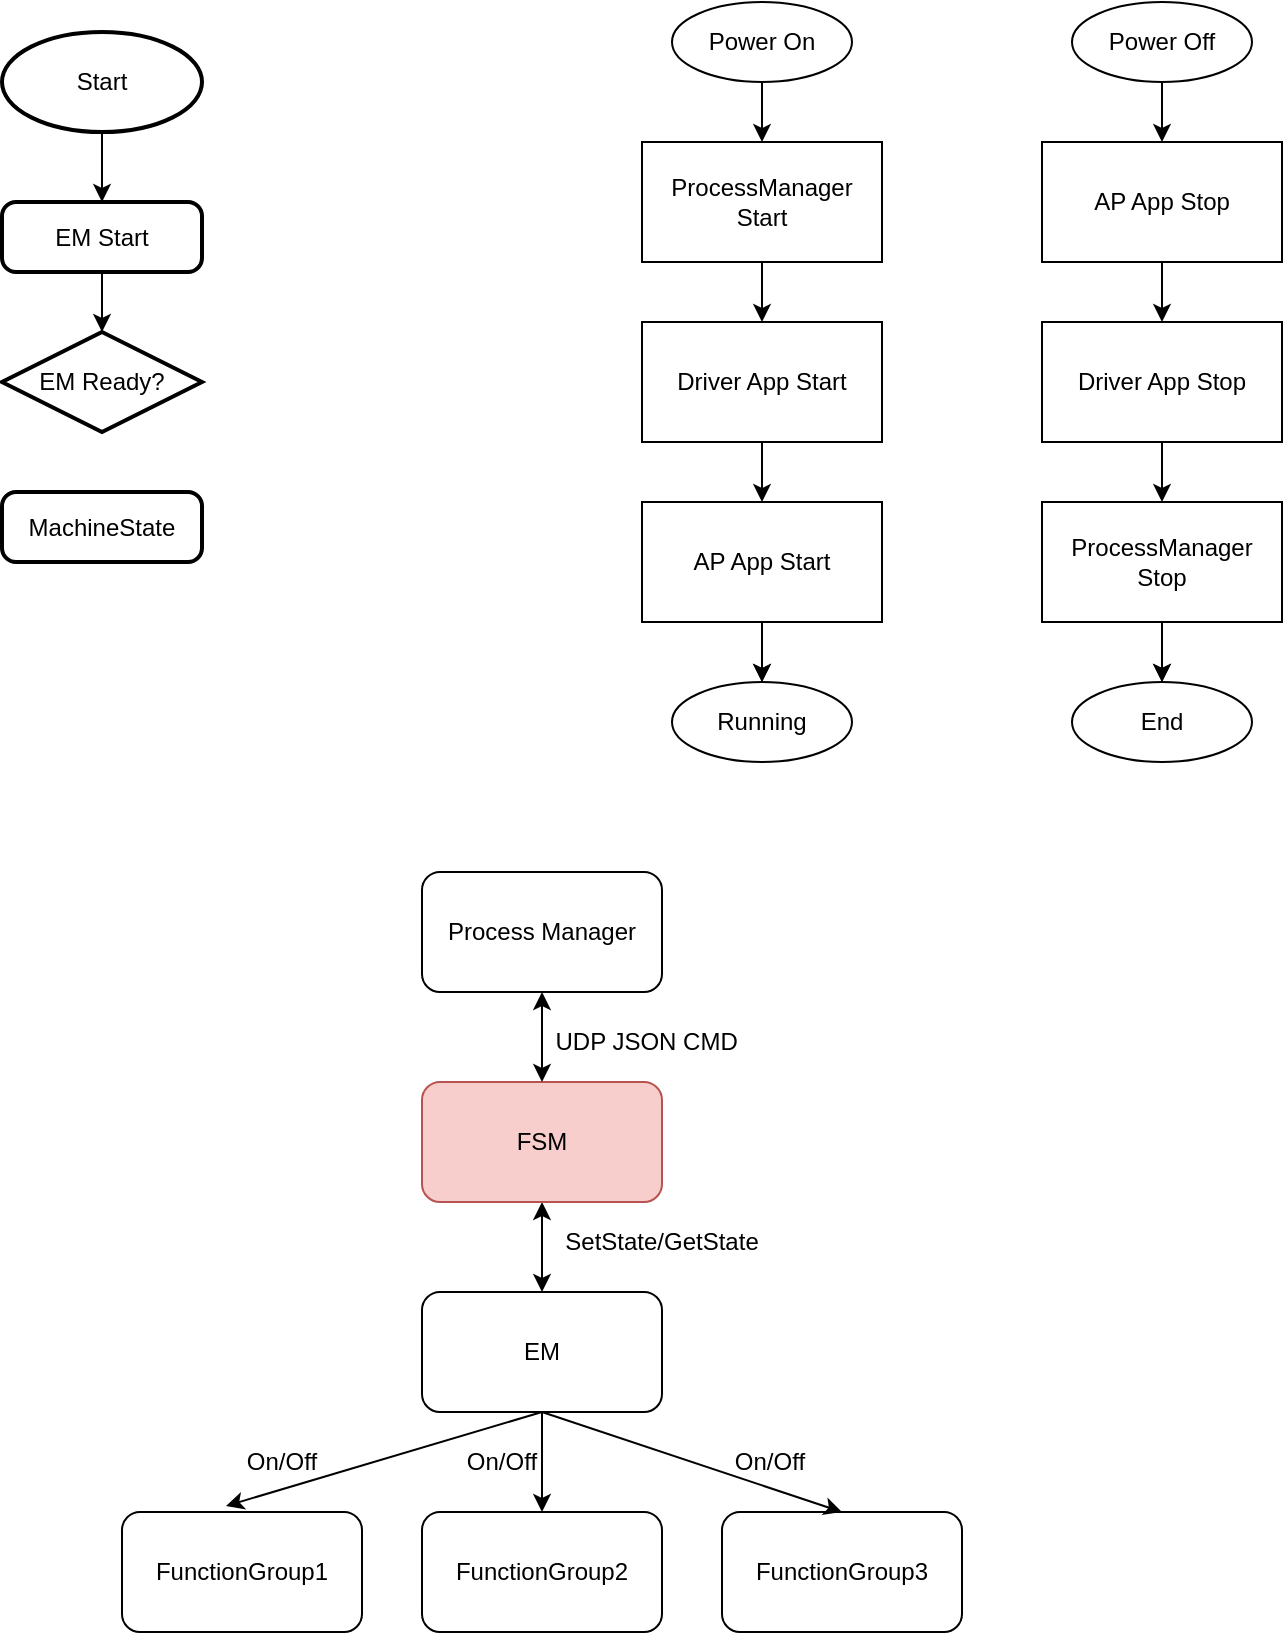 <mxfile version="21.5.0" type="github" pages="3">
  <diagram id="C5RBs43oDa-KdzZeNtuy" name="EM">
    <mxGraphModel dx="1252" dy="861" grid="1" gridSize="10" guides="1" tooltips="1" connect="1" arrows="1" fold="1" page="1" pageScale="1" pageWidth="827" pageHeight="1169" math="0" shadow="0">
      <root>
        <mxCell id="WIyWlLk6GJQsqaUBKTNV-0" />
        <mxCell id="WIyWlLk6GJQsqaUBKTNV-1" parent="WIyWlLk6GJQsqaUBKTNV-0" />
        <mxCell id="A__8rpoOTPyaU1sWIA0t-6" style="edgeStyle=orthogonalEdgeStyle;rounded=0;orthogonalLoop=1;jettySize=auto;html=1;entryX=0.5;entryY=0;entryDx=0;entryDy=0;" parent="WIyWlLk6GJQsqaUBKTNV-1" source="A__8rpoOTPyaU1sWIA0t-7" target="A__8rpoOTPyaU1sWIA0t-9" edge="1">
          <mxGeometry relative="1" as="geometry" />
        </mxCell>
        <mxCell id="A__8rpoOTPyaU1sWIA0t-7" value="Start" style="strokeWidth=2;html=1;shape=mxgraph.flowchart.start_1;whiteSpace=wrap;" parent="WIyWlLk6GJQsqaUBKTNV-1" vertex="1">
          <mxGeometry x="30" y="60" width="100" height="50" as="geometry" />
        </mxCell>
        <mxCell id="A__8rpoOTPyaU1sWIA0t-8" style="edgeStyle=orthogonalEdgeStyle;rounded=0;orthogonalLoop=1;jettySize=auto;html=1;entryX=0.5;entryY=0;entryDx=0;entryDy=0;entryPerimeter=0;" parent="WIyWlLk6GJQsqaUBKTNV-1" source="A__8rpoOTPyaU1sWIA0t-9" target="A__8rpoOTPyaU1sWIA0t-10" edge="1">
          <mxGeometry relative="1" as="geometry" />
        </mxCell>
        <mxCell id="A__8rpoOTPyaU1sWIA0t-9" value="EM Start" style="rounded=1;whiteSpace=wrap;html=1;absoluteArcSize=1;arcSize=14;strokeWidth=2;" parent="WIyWlLk6GJQsqaUBKTNV-1" vertex="1">
          <mxGeometry x="30" y="145" width="100" height="35" as="geometry" />
        </mxCell>
        <mxCell id="A__8rpoOTPyaU1sWIA0t-10" value="EM Ready?" style="strokeWidth=2;html=1;shape=mxgraph.flowchart.decision;whiteSpace=wrap;" parent="WIyWlLk6GJQsqaUBKTNV-1" vertex="1">
          <mxGeometry x="30" y="210" width="100" height="50" as="geometry" />
        </mxCell>
        <mxCell id="A__8rpoOTPyaU1sWIA0t-11" value="MachineState" style="rounded=1;whiteSpace=wrap;html=1;absoluteArcSize=1;arcSize=14;strokeWidth=2;" parent="WIyWlLk6GJQsqaUBKTNV-1" vertex="1">
          <mxGeometry x="30" y="290" width="100" height="35" as="geometry" />
        </mxCell>
        <mxCell id="IVotyUjNvPKSesF3M68r-6" value="" style="edgeStyle=orthogonalEdgeStyle;rounded=0;orthogonalLoop=1;jettySize=auto;html=1;" parent="WIyWlLk6GJQsqaUBKTNV-1" source="IVotyUjNvPKSesF3M68r-0" target="IVotyUjNvPKSesF3M68r-2" edge="1">
          <mxGeometry relative="1" as="geometry" />
        </mxCell>
        <mxCell id="IVotyUjNvPKSesF3M68r-0" value="Power On" style="ellipse;whiteSpace=wrap;html=1;" parent="WIyWlLk6GJQsqaUBKTNV-1" vertex="1">
          <mxGeometry x="365" y="45" width="90" height="40" as="geometry" />
        </mxCell>
        <mxCell id="IVotyUjNvPKSesF3M68r-7" value="" style="edgeStyle=orthogonalEdgeStyle;rounded=0;orthogonalLoop=1;jettySize=auto;html=1;" parent="WIyWlLk6GJQsqaUBKTNV-1" source="IVotyUjNvPKSesF3M68r-2" target="IVotyUjNvPKSesF3M68r-3" edge="1">
          <mxGeometry relative="1" as="geometry" />
        </mxCell>
        <mxCell id="IVotyUjNvPKSesF3M68r-2" value="ProcessManager Start" style="rounded=0;whiteSpace=wrap;html=1;" parent="WIyWlLk6GJQsqaUBKTNV-1" vertex="1">
          <mxGeometry x="350" y="115" width="120" height="60" as="geometry" />
        </mxCell>
        <mxCell id="IVotyUjNvPKSesF3M68r-8" value="" style="edgeStyle=orthogonalEdgeStyle;rounded=0;orthogonalLoop=1;jettySize=auto;html=1;" parent="WIyWlLk6GJQsqaUBKTNV-1" source="IVotyUjNvPKSesF3M68r-3" target="IVotyUjNvPKSesF3M68r-4" edge="1">
          <mxGeometry relative="1" as="geometry" />
        </mxCell>
        <mxCell id="IVotyUjNvPKSesF3M68r-3" value="Driver App Start" style="rounded=0;whiteSpace=wrap;html=1;" parent="WIyWlLk6GJQsqaUBKTNV-1" vertex="1">
          <mxGeometry x="350" y="205" width="120" height="60" as="geometry" />
        </mxCell>
        <mxCell id="IVotyUjNvPKSesF3M68r-12" value="" style="edgeStyle=orthogonalEdgeStyle;rounded=0;orthogonalLoop=1;jettySize=auto;html=1;" parent="WIyWlLk6GJQsqaUBKTNV-1" source="IVotyUjNvPKSesF3M68r-4" target="IVotyUjNvPKSesF3M68r-11" edge="1">
          <mxGeometry relative="1" as="geometry" />
        </mxCell>
        <mxCell id="IVotyUjNvPKSesF3M68r-13" value="" style="edgeStyle=orthogonalEdgeStyle;rounded=0;orthogonalLoop=1;jettySize=auto;html=1;" parent="WIyWlLk6GJQsqaUBKTNV-1" source="IVotyUjNvPKSesF3M68r-4" target="IVotyUjNvPKSesF3M68r-11" edge="1">
          <mxGeometry relative="1" as="geometry" />
        </mxCell>
        <mxCell id="IVotyUjNvPKSesF3M68r-4" value="AP App Start" style="rounded=0;whiteSpace=wrap;html=1;" parent="WIyWlLk6GJQsqaUBKTNV-1" vertex="1">
          <mxGeometry x="350" y="295" width="120" height="60" as="geometry" />
        </mxCell>
        <mxCell id="IVotyUjNvPKSesF3M68r-11" value="Running" style="ellipse;whiteSpace=wrap;html=1;" parent="WIyWlLk6GJQsqaUBKTNV-1" vertex="1">
          <mxGeometry x="365" y="385" width="90" height="40" as="geometry" />
        </mxCell>
        <mxCell id="IVotyUjNvPKSesF3M68r-16" value="" style="edgeStyle=orthogonalEdgeStyle;rounded=0;orthogonalLoop=1;jettySize=auto;html=1;" parent="WIyWlLk6GJQsqaUBKTNV-1" source="IVotyUjNvPKSesF3M68r-17" target="IVotyUjNvPKSesF3M68r-19" edge="1">
          <mxGeometry relative="1" as="geometry" />
        </mxCell>
        <mxCell id="IVotyUjNvPKSesF3M68r-17" value="Power Off" style="ellipse;whiteSpace=wrap;html=1;" parent="WIyWlLk6GJQsqaUBKTNV-1" vertex="1">
          <mxGeometry x="565" y="45" width="90" height="40" as="geometry" />
        </mxCell>
        <mxCell id="IVotyUjNvPKSesF3M68r-18" value="" style="edgeStyle=orthogonalEdgeStyle;rounded=0;orthogonalLoop=1;jettySize=auto;html=1;" parent="WIyWlLk6GJQsqaUBKTNV-1" source="IVotyUjNvPKSesF3M68r-19" target="IVotyUjNvPKSesF3M68r-21" edge="1">
          <mxGeometry relative="1" as="geometry" />
        </mxCell>
        <mxCell id="IVotyUjNvPKSesF3M68r-19" value="AP App Stop" style="rounded=0;whiteSpace=wrap;html=1;" parent="WIyWlLk6GJQsqaUBKTNV-1" vertex="1">
          <mxGeometry x="550" y="115" width="120" height="60" as="geometry" />
        </mxCell>
        <mxCell id="IVotyUjNvPKSesF3M68r-20" value="" style="edgeStyle=orthogonalEdgeStyle;rounded=0;orthogonalLoop=1;jettySize=auto;html=1;" parent="WIyWlLk6GJQsqaUBKTNV-1" source="IVotyUjNvPKSesF3M68r-21" target="IVotyUjNvPKSesF3M68r-24" edge="1">
          <mxGeometry relative="1" as="geometry" />
        </mxCell>
        <mxCell id="IVotyUjNvPKSesF3M68r-21" value="Driver App Stop" style="rounded=0;whiteSpace=wrap;html=1;" parent="WIyWlLk6GJQsqaUBKTNV-1" vertex="1">
          <mxGeometry x="550" y="205" width="120" height="60" as="geometry" />
        </mxCell>
        <mxCell id="IVotyUjNvPKSesF3M68r-22" value="" style="edgeStyle=orthogonalEdgeStyle;rounded=0;orthogonalLoop=1;jettySize=auto;html=1;" parent="WIyWlLk6GJQsqaUBKTNV-1" source="IVotyUjNvPKSesF3M68r-24" target="IVotyUjNvPKSesF3M68r-25" edge="1">
          <mxGeometry relative="1" as="geometry" />
        </mxCell>
        <mxCell id="IVotyUjNvPKSesF3M68r-23" value="" style="edgeStyle=orthogonalEdgeStyle;rounded=0;orthogonalLoop=1;jettySize=auto;html=1;" parent="WIyWlLk6GJQsqaUBKTNV-1" source="IVotyUjNvPKSesF3M68r-24" target="IVotyUjNvPKSesF3M68r-25" edge="1">
          <mxGeometry relative="1" as="geometry" />
        </mxCell>
        <mxCell id="IVotyUjNvPKSesF3M68r-24" value="ProcessManager Stop" style="rounded=0;whiteSpace=wrap;html=1;" parent="WIyWlLk6GJQsqaUBKTNV-1" vertex="1">
          <mxGeometry x="550" y="295" width="120" height="60" as="geometry" />
        </mxCell>
        <mxCell id="IVotyUjNvPKSesF3M68r-25" value="End" style="ellipse;whiteSpace=wrap;html=1;" parent="WIyWlLk6GJQsqaUBKTNV-1" vertex="1">
          <mxGeometry x="565" y="385" width="90" height="40" as="geometry" />
        </mxCell>
        <mxCell id="IVotyUjNvPKSesF3M68r-33" value="" style="edgeStyle=orthogonalEdgeStyle;rounded=0;orthogonalLoop=1;jettySize=auto;html=1;startArrow=classic;startFill=1;" parent="WIyWlLk6GJQsqaUBKTNV-1" source="IVotyUjNvPKSesF3M68r-26" target="IVotyUjNvPKSesF3M68r-29" edge="1">
          <mxGeometry relative="1" as="geometry" />
        </mxCell>
        <mxCell id="IVotyUjNvPKSesF3M68r-26" value="FSM" style="rounded=1;whiteSpace=wrap;html=1;fillColor=#f8cecc;strokeColor=#b85450;" parent="WIyWlLk6GJQsqaUBKTNV-1" vertex="1">
          <mxGeometry x="240" y="585" width="120" height="60" as="geometry" />
        </mxCell>
        <mxCell id="IVotyUjNvPKSesF3M68r-27" value="FunctionGroup1" style="rounded=1;whiteSpace=wrap;html=1;" parent="WIyWlLk6GJQsqaUBKTNV-1" vertex="1">
          <mxGeometry x="90" y="800" width="120" height="60" as="geometry" />
        </mxCell>
        <mxCell id="IVotyUjNvPKSesF3M68r-32" value="" style="edgeStyle=orthogonalEdgeStyle;rounded=0;orthogonalLoop=1;jettySize=auto;html=1;startArrow=classic;startFill=1;" parent="WIyWlLk6GJQsqaUBKTNV-1" source="IVotyUjNvPKSesF3M68r-28" target="IVotyUjNvPKSesF3M68r-26" edge="1">
          <mxGeometry relative="1" as="geometry" />
        </mxCell>
        <mxCell id="IVotyUjNvPKSesF3M68r-28" value="Process Manager" style="rounded=1;whiteSpace=wrap;html=1;" parent="WIyWlLk6GJQsqaUBKTNV-1" vertex="1">
          <mxGeometry x="240" y="480" width="120" height="60" as="geometry" />
        </mxCell>
        <mxCell id="IVotyUjNvPKSesF3M68r-34" value="" style="edgeStyle=orthogonalEdgeStyle;rounded=0;orthogonalLoop=1;jettySize=auto;html=1;" parent="WIyWlLk6GJQsqaUBKTNV-1" source="IVotyUjNvPKSesF3M68r-29" target="IVotyUjNvPKSesF3M68r-30" edge="1">
          <mxGeometry relative="1" as="geometry" />
        </mxCell>
        <mxCell id="IVotyUjNvPKSesF3M68r-29" value="EM" style="rounded=1;whiteSpace=wrap;html=1;" parent="WIyWlLk6GJQsqaUBKTNV-1" vertex="1">
          <mxGeometry x="240" y="690" width="120" height="60" as="geometry" />
        </mxCell>
        <mxCell id="IVotyUjNvPKSesF3M68r-30" value="FunctionGroup2" style="rounded=1;whiteSpace=wrap;html=1;" parent="WIyWlLk6GJQsqaUBKTNV-1" vertex="1">
          <mxGeometry x="240" y="800" width="120" height="60" as="geometry" />
        </mxCell>
        <mxCell id="IVotyUjNvPKSesF3M68r-31" value="FunctionGroup3" style="rounded=1;whiteSpace=wrap;html=1;" parent="WIyWlLk6GJQsqaUBKTNV-1" vertex="1">
          <mxGeometry x="390" y="800" width="120" height="60" as="geometry" />
        </mxCell>
        <mxCell id="IVotyUjNvPKSesF3M68r-35" value="" style="endArrow=classic;html=1;rounded=0;exitX=0.5;exitY=1;exitDx=0;exitDy=0;entryX=0.5;entryY=0;entryDx=0;entryDy=0;" parent="WIyWlLk6GJQsqaUBKTNV-1" source="IVotyUjNvPKSesF3M68r-29" target="IVotyUjNvPKSesF3M68r-31" edge="1">
          <mxGeometry width="50" height="50" relative="1" as="geometry">
            <mxPoint x="390" y="820" as="sourcePoint" />
            <mxPoint x="440" y="770" as="targetPoint" />
          </mxGeometry>
        </mxCell>
        <mxCell id="IVotyUjNvPKSesF3M68r-36" value="" style="endArrow=classic;html=1;rounded=0;exitX=0.5;exitY=1;exitDx=0;exitDy=0;entryX=0.433;entryY=-0.05;entryDx=0;entryDy=0;entryPerimeter=0;" parent="WIyWlLk6GJQsqaUBKTNV-1" source="IVotyUjNvPKSesF3M68r-29" target="IVotyUjNvPKSesF3M68r-27" edge="1">
          <mxGeometry width="50" height="50" relative="1" as="geometry">
            <mxPoint x="390" y="820" as="sourcePoint" />
            <mxPoint x="440" y="770" as="targetPoint" />
          </mxGeometry>
        </mxCell>
        <mxCell id="IVotyUjNvPKSesF3M68r-38" value="SetState/GetState" style="text;html=1;strokeColor=none;fillColor=none;align=center;verticalAlign=middle;whiteSpace=wrap;rounded=0;" parent="WIyWlLk6GJQsqaUBKTNV-1" vertex="1">
          <mxGeometry x="330" y="650" width="60" height="30" as="geometry" />
        </mxCell>
        <mxCell id="IVotyUjNvPKSesF3M68r-39" value="UDP JSON CMD&amp;nbsp;" style="text;html=1;strokeColor=none;fillColor=none;align=center;verticalAlign=middle;whiteSpace=wrap;rounded=0;" parent="WIyWlLk6GJQsqaUBKTNV-1" vertex="1">
          <mxGeometry x="299" y="550" width="110" height="30" as="geometry" />
        </mxCell>
        <mxCell id="IVotyUjNvPKSesF3M68r-40" value="On/Off" style="text;html=1;strokeColor=none;fillColor=none;align=center;verticalAlign=middle;whiteSpace=wrap;rounded=0;" parent="WIyWlLk6GJQsqaUBKTNV-1" vertex="1">
          <mxGeometry x="384" y="760" width="60" height="30" as="geometry" />
        </mxCell>
        <mxCell id="IVotyUjNvPKSesF3M68r-43" value="On/Off" style="text;html=1;strokeColor=none;fillColor=none;align=center;verticalAlign=middle;whiteSpace=wrap;rounded=0;" parent="WIyWlLk6GJQsqaUBKTNV-1" vertex="1">
          <mxGeometry x="250" y="760" width="60" height="30" as="geometry" />
        </mxCell>
        <mxCell id="IVotyUjNvPKSesF3M68r-44" value="On/Off" style="text;html=1;strokeColor=none;fillColor=none;align=center;verticalAlign=middle;whiteSpace=wrap;rounded=0;" parent="WIyWlLk6GJQsqaUBKTNV-1" vertex="1">
          <mxGeometry x="140" y="760" width="60" height="30" as="geometry" />
        </mxCell>
      </root>
    </mxGraphModel>
  </diagram>
  <diagram id="d0zWDj6BicbdPUeeqikr" name="Page-2">
    <mxGraphModel dx="1422" dy="794" grid="1" gridSize="10" guides="1" tooltips="1" connect="1" arrows="1" fold="1" page="1" pageScale="1" pageWidth="827" pageHeight="1169" math="0" shadow="0">
      <root>
        <mxCell id="nzSEOdF4jOf0fmbuoUVZ-0" />
        <mxCell id="nzSEOdF4jOf0fmbuoUVZ-1" parent="nzSEOdF4jOf0fmbuoUVZ-0" />
        <mxCell id="QW3zOGScD2DFvniueVcg-14" value="Test Device" style="rounded=1;whiteSpace=wrap;html=1;dashed=1;verticalAlign=bottom;" parent="nzSEOdF4jOf0fmbuoUVZ-1" vertex="1">
          <mxGeometry x="230" y="1003" width="360" height="110" as="geometry" />
        </mxCell>
        <mxCell id="nzSEOdF4jOf0fmbuoUVZ-6" value="" style="rounded=0;whiteSpace=wrap;html=1;dashed=1;" parent="nzSEOdF4jOf0fmbuoUVZ-1" vertex="1">
          <mxGeometry x="259" y="260" width="310" height="200" as="geometry" />
        </mxCell>
        <mxCell id="nzSEOdF4jOf0fmbuoUVZ-2" value="Dlt-viewer" style="rounded=1;whiteSpace=wrap;html=1;fillColor=#dae8fc;strokeColor=#6c8ebf;" parent="nzSEOdF4jOf0fmbuoUVZ-1" vertex="1">
          <mxGeometry x="350" y="380" width="120" height="60" as="geometry" />
        </mxCell>
        <mxCell id="nzSEOdF4jOf0fmbuoUVZ-4" value="Addon&lt;br&gt;系统信息" style="rounded=1;whiteSpace=wrap;html=1;fillColor=#f5f5f5;fontColor=#333333;strokeColor=#666666;" parent="nzSEOdF4jOf0fmbuoUVZ-1" vertex="1">
          <mxGeometry x="294" y="290" width="120" height="60" as="geometry" />
        </mxCell>
        <mxCell id="nzSEOdF4jOf0fmbuoUVZ-5" value="Daemon" style="rounded=1;whiteSpace=wrap;html=1;fillColor=#d5e8d4;strokeColor=#82b366;" parent="nzSEOdF4jOf0fmbuoUVZ-1" vertex="1">
          <mxGeometry x="354" y="490" width="120" height="60" as="geometry" />
        </mxCell>
        <mxCell id="nzSEOdF4jOf0fmbuoUVZ-7" value="" style="endArrow=classic;startArrow=classic;html=1;rounded=0;exitX=0.5;exitY=0;exitDx=0;exitDy=0;" parent="nzSEOdF4jOf0fmbuoUVZ-1" source="nzSEOdF4jOf0fmbuoUVZ-5" edge="1">
          <mxGeometry width="50" height="50" relative="1" as="geometry">
            <mxPoint x="364" y="490" as="sourcePoint" />
            <mxPoint x="414" y="440" as="targetPoint" />
          </mxGeometry>
        </mxCell>
        <mxCell id="nzSEOdF4jOf0fmbuoUVZ-8" value="" style="endArrow=classic;html=1;rounded=0;entryX=0.5;entryY=1;entryDx=0;entryDy=0;" parent="nzSEOdF4jOf0fmbuoUVZ-1" target="nzSEOdF4jOf0fmbuoUVZ-4" edge="1">
          <mxGeometry width="50" height="50" relative="1" as="geometry">
            <mxPoint x="414" y="380" as="sourcePoint" />
            <mxPoint x="464" y="330" as="targetPoint" />
          </mxGeometry>
        </mxCell>
        <mxCell id="nzSEOdF4jOf0fmbuoUVZ-9" value="Addon&lt;br&gt;数据可视化" style="rounded=1;whiteSpace=wrap;html=1;fillColor=#f5f5f5;fontColor=#333333;strokeColor=#666666;" parent="nzSEOdF4jOf0fmbuoUVZ-1" vertex="1">
          <mxGeometry x="430" y="290" width="120" height="60" as="geometry" />
        </mxCell>
        <mxCell id="nzSEOdF4jOf0fmbuoUVZ-11" value="" style="endArrow=classic;html=1;rounded=0;entryX=0.5;entryY=1;entryDx=0;entryDy=0;" parent="nzSEOdF4jOf0fmbuoUVZ-1" target="nzSEOdF4jOf0fmbuoUVZ-9" edge="1">
          <mxGeometry width="50" height="50" relative="1" as="geometry">
            <mxPoint x="414" y="380" as="sourcePoint" />
            <mxPoint x="464" y="330" as="targetPoint" />
          </mxGeometry>
        </mxCell>
        <mxCell id="QW3zOGScD2DFvniueVcg-13" value="ECU" style="rounded=1;whiteSpace=wrap;html=1;dashed=1;verticalAlign=top;align=center;" parent="nzSEOdF4jOf0fmbuoUVZ-1" vertex="1">
          <mxGeometry x="172.5" y="750" width="475" height="230" as="geometry" />
        </mxCell>
        <mxCell id="QW3zOGScD2DFvniueVcg-1" value="Dlt-viewer" style="rounded=1;whiteSpace=wrap;html=1;fillColor=#dae8fc;strokeColor=#6c8ebf;" parent="nzSEOdF4jOf0fmbuoUVZ-1" vertex="1">
          <mxGeometry x="350" y="1023" width="120" height="60" as="geometry" />
        </mxCell>
        <mxCell id="QW3zOGScD2DFvniueVcg-3" value="Daemon" style="rounded=1;whiteSpace=wrap;html=1;fillColor=#d5e8d4;strokeColor=#82b366;" parent="nzSEOdF4jOf0fmbuoUVZ-1" vertex="1">
          <mxGeometry x="350" y="900" width="120" height="60" as="geometry" />
        </mxCell>
        <mxCell id="QW3zOGScD2DFvniueVcg-8" value="" style="endArrow=classic;startArrow=classic;html=1;rounded=0;entryX=0.5;entryY=0;entryDx=0;entryDy=0;exitX=0.5;exitY=1;exitDx=0;exitDy=0;" parent="nzSEOdF4jOf0fmbuoUVZ-1" source="QW3zOGScD2DFvniueVcg-3" target="QW3zOGScD2DFvniueVcg-1" edge="1">
          <mxGeometry width="50" height="50" relative="1" as="geometry">
            <mxPoint x="390" y="950" as="sourcePoint" />
            <mxPoint x="440" y="900" as="targetPoint" />
          </mxGeometry>
        </mxCell>
        <mxCell id="QW3zOGScD2DFvniueVcg-9" value="Camera" style="rounded=1;whiteSpace=wrap;html=1;" parent="nzSEOdF4jOf0fmbuoUVZ-1" vertex="1">
          <mxGeometry x="200" y="780" width="120" height="60" as="geometry" />
        </mxCell>
        <mxCell id="QW3zOGScD2DFvniueVcg-10" value="&lt;span lang=&quot;EN-US&quot; style=&quot;font-size: 10pt ; font-family: &amp;#34;times new roman&amp;#34; , serif&quot;&gt;SDC&lt;/span&gt;" style="rounded=1;whiteSpace=wrap;html=1;" parent="nzSEOdF4jOf0fmbuoUVZ-1" vertex="1">
          <mxGeometry x="350" y="780" width="120" height="60" as="geometry" />
        </mxCell>
        <mxCell id="QW3zOGScD2DFvniueVcg-11" value="" style="endArrow=classic;html=1;rounded=0;exitX=0.5;exitY=1;exitDx=0;exitDy=0;entryX=0.5;entryY=0;entryDx=0;entryDy=0;" parent="nzSEOdF4jOf0fmbuoUVZ-1" source="QW3zOGScD2DFvniueVcg-9" target="QW3zOGScD2DFvniueVcg-3" edge="1">
          <mxGeometry width="50" height="50" relative="1" as="geometry">
            <mxPoint x="390" y="950" as="sourcePoint" />
            <mxPoint x="440" y="900" as="targetPoint" />
          </mxGeometry>
        </mxCell>
        <mxCell id="QW3zOGScD2DFvniueVcg-12" value="" style="endArrow=classic;html=1;rounded=0;exitX=0.5;exitY=1;exitDx=0;exitDy=0;entryX=0.5;entryY=0;entryDx=0;entryDy=0;" parent="nzSEOdF4jOf0fmbuoUVZ-1" source="QW3zOGScD2DFvniueVcg-10" target="QW3zOGScD2DFvniueVcg-3" edge="1">
          <mxGeometry width="50" height="50" relative="1" as="geometry">
            <mxPoint x="390" y="950" as="sourcePoint" />
            <mxPoint x="440" y="900" as="targetPoint" />
          </mxGeometry>
        </mxCell>
        <mxCell id="QW3zOGScD2DFvniueVcg-15" value="logLibrary" style="rounded=0;whiteSpace=wrap;html=1;dashed=1;" parent="nzSEOdF4jOf0fmbuoUVZ-1" vertex="1">
          <mxGeometry x="210" y="820" width="100" height="20" as="geometry" />
        </mxCell>
        <mxCell id="QW3zOGScD2DFvniueVcg-16" value="logLibrary" style="rounded=0;whiteSpace=wrap;html=1;dashed=1;" parent="nzSEOdF4jOf0fmbuoUVZ-1" vertex="1">
          <mxGeometry x="360" y="820" width="100" height="20" as="geometry" />
        </mxCell>
        <mxCell id="QW3zOGScD2DFvniueVcg-17" value="App***" style="rounded=1;whiteSpace=wrap;html=1;" parent="nzSEOdF4jOf0fmbuoUVZ-1" vertex="1">
          <mxGeometry x="500" y="780" width="120" height="60" as="geometry" />
        </mxCell>
        <mxCell id="QW3zOGScD2DFvniueVcg-18" value="logLibrary" style="rounded=0;whiteSpace=wrap;html=1;dashed=1;" parent="nzSEOdF4jOf0fmbuoUVZ-1" vertex="1">
          <mxGeometry x="510" y="820" width="100" height="20" as="geometry" />
        </mxCell>
        <mxCell id="QW3zOGScD2DFvniueVcg-19" value="" style="endArrow=classic;html=1;rounded=0;exitX=0.5;exitY=1;exitDx=0;exitDy=0;entryX=0.5;entryY=0;entryDx=0;entryDy=0;" parent="nzSEOdF4jOf0fmbuoUVZ-1" source="QW3zOGScD2DFvniueVcg-18" target="QW3zOGScD2DFvniueVcg-3" edge="1">
          <mxGeometry width="50" height="50" relative="1" as="geometry">
            <mxPoint x="390" y="940" as="sourcePoint" />
            <mxPoint x="440" y="890" as="targetPoint" />
          </mxGeometry>
        </mxCell>
        <mxCell id="QW3zOGScD2DFvniueVcg-20" value="log file" style="shape=cylinder3;whiteSpace=wrap;html=1;boundedLbl=1;backgroundOutline=1;size=15;dashed=1;" parent="nzSEOdF4jOf0fmbuoUVZ-1" vertex="1">
          <mxGeometry x="520" y="890" width="60" height="80" as="geometry" />
        </mxCell>
        <mxCell id="QW3zOGScD2DFvniueVcg-21" value="" style="endArrow=classic;html=1;rounded=0;entryX=0;entryY=0.5;entryDx=0;entryDy=0;entryPerimeter=0;exitX=1;exitY=0.5;exitDx=0;exitDy=0;" parent="nzSEOdF4jOf0fmbuoUVZ-1" source="QW3zOGScD2DFvniueVcg-3" target="QW3zOGScD2DFvniueVcg-20" edge="1">
          <mxGeometry width="50" height="50" relative="1" as="geometry">
            <mxPoint x="390" y="940" as="sourcePoint" />
            <mxPoint x="440" y="890" as="targetPoint" />
          </mxGeometry>
        </mxCell>
      </root>
    </mxGraphModel>
  </diagram>
  <diagram id="tbxR8FMmWwpxrkz1u1lE" name="test_process">
    <mxGraphModel dx="1043" dy="718" grid="1" gridSize="10" guides="1" tooltips="1" connect="1" arrows="1" fold="1" page="1" pageScale="1" pageWidth="827" pageHeight="1169" math="0" shadow="0">
      <root>
        <mxCell id="0" />
        <mxCell id="1" parent="0" />
        <mxCell id="OSh4MwEhtIZiRY0IIgI5-3" value="" style="edgeStyle=orthogonalEdgeStyle;rounded=0;orthogonalLoop=1;jettySize=auto;html=1;" parent="1" source="OSh4MwEhtIZiRY0IIgI5-1" target="OSh4MwEhtIZiRY0IIgI5-2" edge="1">
          <mxGeometry relative="1" as="geometry" />
        </mxCell>
        <mxCell id="OSh4MwEhtIZiRY0IIgI5-1" value="Start" style="ellipse;whiteSpace=wrap;html=1;" parent="1" vertex="1">
          <mxGeometry x="305" y="290" width="90" height="50" as="geometry" />
        </mxCell>
        <mxCell id="OSh4MwEhtIZiRY0IIgI5-5" value="" style="edgeStyle=orthogonalEdgeStyle;rounded=0;orthogonalLoop=1;jettySize=auto;html=1;" parent="1" source="OSh4MwEhtIZiRY0IIgI5-2" target="OSh4MwEhtIZiRY0IIgI5-4" edge="1">
          <mxGeometry relative="1" as="geometry" />
        </mxCell>
        <mxCell id="OSh4MwEhtIZiRY0IIgI5-2" value="设计测试用例" style="rounded=0;whiteSpace=wrap;html=1;" parent="1" vertex="1">
          <mxGeometry x="290" y="363" width="120" height="60" as="geometry" />
        </mxCell>
        <mxCell id="OSh4MwEhtIZiRY0IIgI5-51" value="" style="edgeStyle=orthogonalEdgeStyle;rounded=0;orthogonalLoop=1;jettySize=auto;html=1;exitX=0.549;exitY=0.986;exitDx=0;exitDy=0;exitPerimeter=0;entryX=1;entryY=0.5;entryDx=0;entryDy=0;" parent="1" source="OSh4MwEhtIZiRY0IIgI5-4" target="OSh4MwEhtIZiRY0IIgI5-8" edge="1">
          <mxGeometry relative="1" as="geometry" />
        </mxCell>
        <mxCell id="OSh4MwEhtIZiRY0IIgI5-4" value="生成测试框架" style="whiteSpace=wrap;html=1;rounded=0;" parent="1" vertex="1">
          <mxGeometry x="490" y="363" width="120" height="60" as="geometry" />
        </mxCell>
        <mxCell id="OSh4MwEhtIZiRY0IIgI5-23" value="" style="edgeStyle=orthogonalEdgeStyle;rounded=0;orthogonalLoop=1;jettySize=auto;html=1;" parent="1" source="OSh4MwEhtIZiRY0IIgI5-8" target="OSh4MwEhtIZiRY0IIgI5-21" edge="1">
          <mxGeometry relative="1" as="geometry" />
        </mxCell>
        <mxCell id="OSh4MwEhtIZiRY0IIgI5-8" value="实现测试代码" style="whiteSpace=wrap;html=1;rounded=0;" parent="1" vertex="1">
          <mxGeometry x="290" y="440" width="120" height="60" as="geometry" />
        </mxCell>
        <mxCell id="OSh4MwEhtIZiRY0IIgI5-60" style="edgeStyle=orthogonalEdgeStyle;rounded=0;orthogonalLoop=1;jettySize=auto;html=1;entryX=0.5;entryY=0;entryDx=0;entryDy=0;" parent="1" source="OSh4MwEhtIZiRY0IIgI5-10" target="OSh4MwEhtIZiRY0IIgI5-13" edge="1">
          <mxGeometry relative="1" as="geometry" />
        </mxCell>
        <mxCell id="OSh4MwEhtIZiRY0IIgI5-10" value="执行测试用例" style="whiteSpace=wrap;html=1;rounded=0;" parent="1" vertex="1">
          <mxGeometry x="490" y="771.5" width="120" height="60" as="geometry" />
        </mxCell>
        <mxCell id="OSh4MwEhtIZiRY0IIgI5-16" value="" style="edgeStyle=orthogonalEdgeStyle;rounded=0;orthogonalLoop=1;jettySize=auto;html=1;exitX=0;exitY=0.5;exitDx=0;exitDy=0;" parent="1" source="OSh4MwEhtIZiRY0IIgI5-13" target="OSh4MwEhtIZiRY0IIgI5-15" edge="1">
          <mxGeometry relative="1" as="geometry">
            <Array as="points">
              <mxPoint x="450" y="880" />
              <mxPoint x="450" y="640" />
            </Array>
          </mxGeometry>
        </mxCell>
        <mxCell id="OSh4MwEhtIZiRY0IIgI5-13" value="生成测试报告" style="whiteSpace=wrap;html=1;rounded=0;" parent="1" vertex="1">
          <mxGeometry x="490" y="850" width="120" height="60" as="geometry" />
        </mxCell>
        <mxCell id="OSh4MwEhtIZiRY0IIgI5-18" value="" style="edgeStyle=orthogonalEdgeStyle;rounded=0;orthogonalLoop=1;jettySize=auto;html=1;" parent="1" source="OSh4MwEhtIZiRY0IIgI5-15" target="OSh4MwEhtIZiRY0IIgI5-17" edge="1">
          <mxGeometry relative="1" as="geometry" />
        </mxCell>
        <mxCell id="OSh4MwEhtIZiRY0IIgI5-15" value="检查测试结果" style="whiteSpace=wrap;html=1;rounded=0;" parent="1" vertex="1">
          <mxGeometry x="290" y="607.25" width="120" height="63" as="geometry" />
        </mxCell>
        <mxCell id="OSh4MwEhtIZiRY0IIgI5-26" value="Yes" style="edgeStyle=orthogonalEdgeStyle;rounded=0;orthogonalLoop=1;jettySize=auto;html=1;" parent="1" source="OSh4MwEhtIZiRY0IIgI5-17" target="OSh4MwEhtIZiRY0IIgI5-25" edge="1">
          <mxGeometry relative="1" as="geometry" />
        </mxCell>
        <mxCell id="OSh4MwEhtIZiRY0IIgI5-56" value="NO" style="edgeStyle=orthogonalEdgeStyle;rounded=0;orthogonalLoop=1;jettySize=auto;html=1;" parent="1" source="OSh4MwEhtIZiRY0IIgI5-17" target="OSh4MwEhtIZiRY0IIgI5-27" edge="1">
          <mxGeometry relative="1" as="geometry" />
        </mxCell>
        <mxCell id="OSh4MwEhtIZiRY0IIgI5-17" value="测试通过" style="rhombus;whiteSpace=wrap;html=1;rounded=0;" parent="1" vertex="1">
          <mxGeometry x="310" y="700" width="80" height="41" as="geometry" />
        </mxCell>
        <mxCell id="OSh4MwEhtIZiRY0IIgI5-20" value="" style="endArrow=none;dashed=1;html=1;strokeWidth=1;rounded=0;" parent="1" edge="1">
          <mxGeometry width="50" height="50" relative="1" as="geometry">
            <mxPoint x="450" y="960" as="sourcePoint" />
            <mxPoint x="450" y="280" as="targetPoint" />
          </mxGeometry>
        </mxCell>
        <mxCell id="OSh4MwEhtIZiRY0IIgI5-47" style="edgeStyle=orthogonalEdgeStyle;rounded=0;orthogonalLoop=1;jettySize=auto;html=1;entryX=0;entryY=0.5;entryDx=0;entryDy=0;" parent="1" source="OSh4MwEhtIZiRY0IIgI5-21" target="OSh4MwEhtIZiRY0IIgI5-22" edge="1">
          <mxGeometry relative="1" as="geometry" />
        </mxCell>
        <mxCell id="OSh4MwEhtIZiRY0IIgI5-21" value="上传本地仓库" style="whiteSpace=wrap;html=1;rounded=0;" parent="1" vertex="1">
          <mxGeometry x="290" y="525" width="120" height="60" as="geometry" />
        </mxCell>
        <mxCell id="OSh4MwEhtIZiRY0IIgI5-67" value="" style="edgeStyle=orthogonalEdgeStyle;rounded=0;orthogonalLoop=1;jettySize=auto;html=1;strokeWidth=1;" parent="1" source="OSh4MwEhtIZiRY0IIgI5-22" target="OSh4MwEhtIZiRY0IIgI5-64" edge="1">
          <mxGeometry relative="1" as="geometry" />
        </mxCell>
        <mxCell id="OSh4MwEhtIZiRY0IIgI5-22" value="编译工程代码" style="whiteSpace=wrap;html=1;rounded=0;" parent="1" vertex="1">
          <mxGeometry x="490" y="525" width="120" height="60" as="geometry" />
        </mxCell>
        <mxCell id="OSh4MwEhtIZiRY0IIgI5-34" value="" style="edgeStyle=orthogonalEdgeStyle;rounded=0;orthogonalLoop=1;jettySize=auto;html=1;" parent="1" source="OSh4MwEhtIZiRY0IIgI5-25" edge="1">
          <mxGeometry relative="1" as="geometry">
            <mxPoint x="350" y="860" as="targetPoint" />
          </mxGeometry>
        </mxCell>
        <mxCell id="OSh4MwEhtIZiRY0IIgI5-25" value="归档测试报告" style="whiteSpace=wrap;html=1;rounded=0;" parent="1" vertex="1">
          <mxGeometry x="290" y="771" width="120" height="60" as="geometry" />
        </mxCell>
        <mxCell id="OSh4MwEhtIZiRY0IIgI5-55" style="edgeStyle=orthogonalEdgeStyle;rounded=0;orthogonalLoop=1;jettySize=auto;html=1;entryX=0;entryY=0.5;entryDx=0;entryDy=0;exitX=0.5;exitY=0;exitDx=0;exitDy=0;" parent="1" source="OSh4MwEhtIZiRY0IIgI5-27" target="OSh4MwEhtIZiRY0IIgI5-21" edge="1">
          <mxGeometry relative="1" as="geometry" />
        </mxCell>
        <mxCell id="OSh4MwEhtIZiRY0IIgI5-27" value="修复问题" style="whiteSpace=wrap;html=1;rounded=0;" parent="1" vertex="1">
          <mxGeometry x="130" y="608.25" width="120" height="60" as="geometry" />
        </mxCell>
        <mxCell id="OSh4MwEhtIZiRY0IIgI5-35" value="" style="shape=actor;whiteSpace=wrap;html=1;" parent="1" vertex="1">
          <mxGeometry x="390" y="403" width="20" height="20" as="geometry" />
        </mxCell>
        <mxCell id="OSh4MwEhtIZiRY0IIgI5-36" value="" style="shape=actor;whiteSpace=wrap;html=1;" parent="1" vertex="1">
          <mxGeometry x="390" y="480" width="20" height="20" as="geometry" />
        </mxCell>
        <mxCell id="OSh4MwEhtIZiRY0IIgI5-37" value="" style="shape=actor;whiteSpace=wrap;html=1;" parent="1" vertex="1">
          <mxGeometry x="390" y="565" width="20" height="20" as="geometry" />
        </mxCell>
        <mxCell id="OSh4MwEhtIZiRY0IIgI5-39" value="" style="shape=actor;whiteSpace=wrap;html=1;" parent="1" vertex="1">
          <mxGeometry x="390" y="650" width="20" height="20" as="geometry" />
        </mxCell>
        <mxCell id="OSh4MwEhtIZiRY0IIgI5-40" value="" style="shape=actor;whiteSpace=wrap;html=1;" parent="1" vertex="1">
          <mxGeometry x="390" y="811" width="20" height="20" as="geometry" />
        </mxCell>
        <mxCell id="OSh4MwEhtIZiRY0IIgI5-59" style="edgeStyle=orthogonalEdgeStyle;rounded=0;orthogonalLoop=1;jettySize=auto;html=1;entryX=0.5;entryY=0;entryDx=0;entryDy=0;" parent="1" source="OSh4MwEhtIZiRY0IIgI5-49" target="OSh4MwEhtIZiRY0IIgI5-10" edge="1">
          <mxGeometry relative="1" as="geometry" />
        </mxCell>
        <mxCell id="OSh4MwEhtIZiRY0IIgI5-49" value="部署程序" style="whiteSpace=wrap;html=1;rounded=0;" parent="1" vertex="1">
          <mxGeometry x="490" y="690" width="120" height="63" as="geometry" />
        </mxCell>
        <mxCell id="OSh4MwEhtIZiRY0IIgI5-62" value="" style="shape=actor;whiteSpace=wrap;html=1;" parent="1" vertex="1">
          <mxGeometry x="230" y="648.5" width="20" height="20" as="geometry" />
        </mxCell>
        <mxCell id="OSh4MwEhtIZiRY0IIgI5-63" value="End" style="ellipse;whiteSpace=wrap;html=1;" parent="1" vertex="1">
          <mxGeometry x="305" y="861" width="90" height="50" as="geometry" />
        </mxCell>
        <mxCell id="OSh4MwEhtIZiRY0IIgI5-65" value="" style="edgeStyle=orthogonalEdgeStyle;rounded=0;orthogonalLoop=1;jettySize=auto;html=1;strokeWidth=1;" parent="1" source="OSh4MwEhtIZiRY0IIgI5-64" target="OSh4MwEhtIZiRY0IIgI5-49" edge="1">
          <mxGeometry relative="1" as="geometry" />
        </mxCell>
        <mxCell id="OSh4MwEhtIZiRY0IIgI5-64" value="代码静态检查" style="whiteSpace=wrap;html=1;rounded=0;" parent="1" vertex="1">
          <mxGeometry x="490" y="608" width="120" height="63" as="geometry" />
        </mxCell>
        <mxCell id="OSh4MwEhtIZiRY0IIgI5-68" value="" style="shape=curlyBracket;whiteSpace=wrap;html=1;rounded=1;flipH=1;" parent="1" vertex="1">
          <mxGeometry x="630" y="525" width="20" height="385" as="geometry" />
        </mxCell>
        <mxCell id="OSh4MwEhtIZiRY0IIgI5-71" style="edgeStyle=orthogonalEdgeStyle;rounded=0;orthogonalLoop=1;jettySize=auto;html=1;strokeWidth=1;" parent="1" source="OSh4MwEhtIZiRY0IIgI5-69" edge="1">
          <mxGeometry relative="1" as="geometry">
            <mxPoint x="190" y="670" as="targetPoint" />
            <Array as="points">
              <mxPoint x="720" y="940" />
              <mxPoint x="190" y="940" />
            </Array>
          </mxGeometry>
        </mxCell>
        <mxCell id="OSh4MwEhtIZiRY0IIgI5-69" value="发生问题" style="rounded=0;whiteSpace=wrap;html=1;" parent="1" vertex="1">
          <mxGeometry x="660" y="687.5" width="120" height="60" as="geometry" />
        </mxCell>
      </root>
    </mxGraphModel>
  </diagram>
</mxfile>
